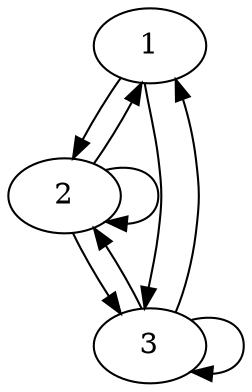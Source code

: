 digraph G {
center = 1;
size="10,10";
1;
2;
3;
1 -> 2 ;
1 -> 3 ;
2 -> 1 ;
2 -> 2 ;
2 -> 3 ;
3 -> 1 ;
3 -> 2 ;
3 -> 3 ;
}